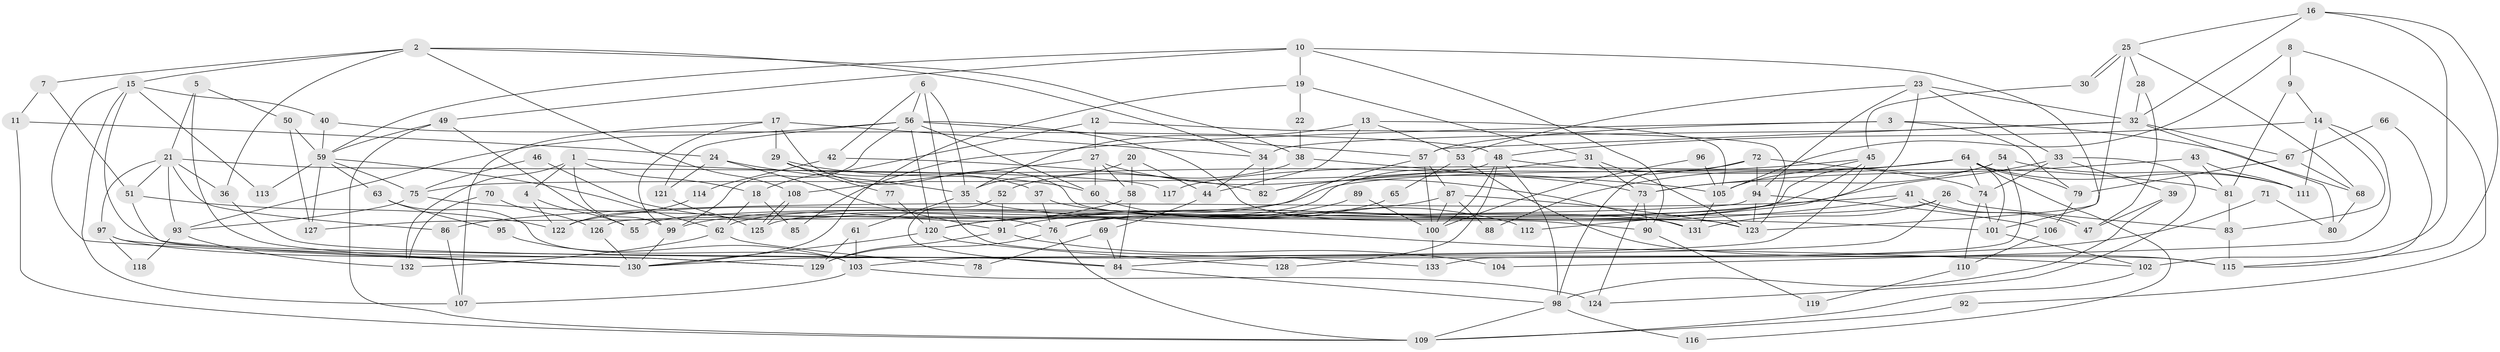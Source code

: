 // Generated by graph-tools (version 1.1) at 2025/02/03/09/25 03:02:04]
// undirected, 133 vertices, 266 edges
graph export_dot {
graph [start="1"]
  node [color=gray90,style=filled];
  1;
  2;
  3;
  4;
  5;
  6;
  7;
  8;
  9;
  10;
  11;
  12;
  13;
  14;
  15;
  16;
  17;
  18;
  19;
  20;
  21;
  22;
  23;
  24;
  25;
  26;
  27;
  28;
  29;
  30;
  31;
  32;
  33;
  34;
  35;
  36;
  37;
  38;
  39;
  40;
  41;
  42;
  43;
  44;
  45;
  46;
  47;
  48;
  49;
  50;
  51;
  52;
  53;
  54;
  55;
  56;
  57;
  58;
  59;
  60;
  61;
  62;
  63;
  64;
  65;
  66;
  67;
  68;
  69;
  70;
  71;
  72;
  73;
  74;
  75;
  76;
  77;
  78;
  79;
  80;
  81;
  82;
  83;
  84;
  85;
  86;
  87;
  88;
  89;
  90;
  91;
  92;
  93;
  94;
  95;
  96;
  97;
  98;
  99;
  100;
  101;
  102;
  103;
  104;
  105;
  106;
  107;
  108;
  109;
  110;
  111;
  112;
  113;
  114;
  115;
  116;
  117;
  118;
  119;
  120;
  121;
  122;
  123;
  124;
  125;
  126;
  127;
  128;
  129;
  130;
  131;
  132;
  133;
  1 -- 99;
  1 -- 4;
  1 -- 18;
  1 -- 105;
  1 -- 132;
  2 -- 15;
  2 -- 38;
  2 -- 7;
  2 -- 34;
  2 -- 36;
  2 -- 108;
  3 -- 79;
  3 -- 57;
  3 -- 68;
  3 -- 85;
  4 -- 55;
  4 -- 122;
  5 -- 21;
  5 -- 130;
  5 -- 50;
  6 -- 56;
  6 -- 35;
  6 -- 42;
  6 -- 133;
  7 -- 51;
  7 -- 11;
  8 -- 9;
  8 -- 105;
  8 -- 92;
  9 -- 81;
  9 -- 14;
  10 -- 49;
  10 -- 59;
  10 -- 19;
  10 -- 90;
  10 -- 101;
  11 -- 24;
  11 -- 109;
  12 -- 18;
  12 -- 27;
  12 -- 123;
  13 -- 44;
  13 -- 53;
  13 -- 35;
  13 -- 105;
  14 -- 48;
  14 -- 83;
  14 -- 104;
  14 -- 111;
  15 -- 40;
  15 -- 107;
  15 -- 84;
  15 -- 113;
  15 -- 130;
  16 -- 32;
  16 -- 25;
  16 -- 102;
  16 -- 115;
  17 -- 123;
  17 -- 99;
  17 -- 29;
  17 -- 34;
  17 -- 107;
  18 -- 62;
  18 -- 85;
  19 -- 130;
  19 -- 22;
  19 -- 31;
  20 -- 58;
  20 -- 35;
  20 -- 44;
  21 -- 93;
  21 -- 36;
  21 -- 51;
  21 -- 86;
  21 -- 97;
  21 -- 117;
  22 -- 38;
  23 -- 33;
  23 -- 32;
  23 -- 53;
  23 -- 94;
  23 -- 112;
  24 -- 121;
  24 -- 35;
  24 -- 91;
  25 -- 28;
  25 -- 30;
  25 -- 30;
  25 -- 68;
  25 -- 123;
  26 -- 103;
  26 -- 131;
  26 -- 55;
  26 -- 83;
  27 -- 60;
  27 -- 108;
  27 -- 58;
  27 -- 131;
  28 -- 32;
  28 -- 47;
  29 -- 37;
  29 -- 60;
  29 -- 77;
  30 -- 45;
  31 -- 123;
  31 -- 73;
  31 -- 125;
  32 -- 34;
  32 -- 57;
  32 -- 67;
  32 -- 80;
  33 -- 120;
  33 -- 74;
  33 -- 39;
  33 -- 124;
  34 -- 44;
  34 -- 82;
  35 -- 102;
  35 -- 61;
  36 -- 115;
  37 -- 76;
  37 -- 131;
  38 -- 52;
  38 -- 73;
  39 -- 98;
  39 -- 47;
  40 -- 48;
  40 -- 59;
  41 -- 120;
  41 -- 47;
  41 -- 47;
  41 -- 86;
  42 -- 82;
  42 -- 114;
  43 -- 111;
  43 -- 73;
  43 -- 81;
  44 -- 69;
  45 -- 105;
  45 -- 82;
  45 -- 76;
  45 -- 130;
  46 -- 76;
  46 -- 75;
  48 -- 75;
  48 -- 100;
  48 -- 81;
  48 -- 98;
  48 -- 128;
  49 -- 59;
  49 -- 109;
  49 -- 55;
  50 -- 127;
  50 -- 59;
  51 -- 129;
  51 -- 122;
  52 -- 84;
  52 -- 91;
  53 -- 115;
  53 -- 65;
  54 -- 111;
  54 -- 73;
  54 -- 126;
  54 -- 133;
  56 -- 99;
  56 -- 120;
  56 -- 57;
  56 -- 60;
  56 -- 90;
  56 -- 93;
  56 -- 121;
  57 -- 87;
  57 -- 62;
  57 -- 100;
  58 -- 84;
  58 -- 99;
  59 -- 62;
  59 -- 63;
  59 -- 75;
  59 -- 113;
  59 -- 127;
  60 -- 112;
  61 -- 103;
  61 -- 129;
  62 -- 132;
  62 -- 78;
  63 -- 103;
  63 -- 95;
  64 -- 101;
  64 -- 74;
  64 -- 79;
  64 -- 88;
  64 -- 111;
  64 -- 116;
  64 -- 117;
  64 -- 122;
  65 -- 76;
  66 -- 115;
  66 -- 67;
  67 -- 68;
  67 -- 79;
  68 -- 80;
  69 -- 84;
  69 -- 78;
  70 -- 126;
  70 -- 132;
  71 -- 80;
  71 -- 84;
  72 -- 98;
  72 -- 94;
  72 -- 74;
  72 -- 82;
  73 -- 90;
  73 -- 124;
  74 -- 101;
  74 -- 110;
  75 -- 101;
  75 -- 93;
  76 -- 129;
  76 -- 109;
  77 -- 120;
  79 -- 106;
  81 -- 83;
  83 -- 115;
  84 -- 98;
  86 -- 107;
  87 -- 100;
  87 -- 123;
  87 -- 88;
  87 -- 120;
  89 -- 91;
  89 -- 100;
  90 -- 119;
  91 -- 129;
  91 -- 104;
  92 -- 109;
  93 -- 118;
  93 -- 132;
  94 -- 123;
  94 -- 106;
  94 -- 127;
  95 -- 103;
  96 -- 100;
  96 -- 105;
  97 -- 130;
  97 -- 118;
  97 -- 129;
  98 -- 109;
  98 -- 116;
  99 -- 130;
  100 -- 133;
  101 -- 102;
  102 -- 109;
  103 -- 124;
  103 -- 107;
  105 -- 131;
  106 -- 110;
  108 -- 125;
  108 -- 125;
  110 -- 119;
  114 -- 122;
  120 -- 130;
  120 -- 128;
  121 -- 125;
  126 -- 130;
}
